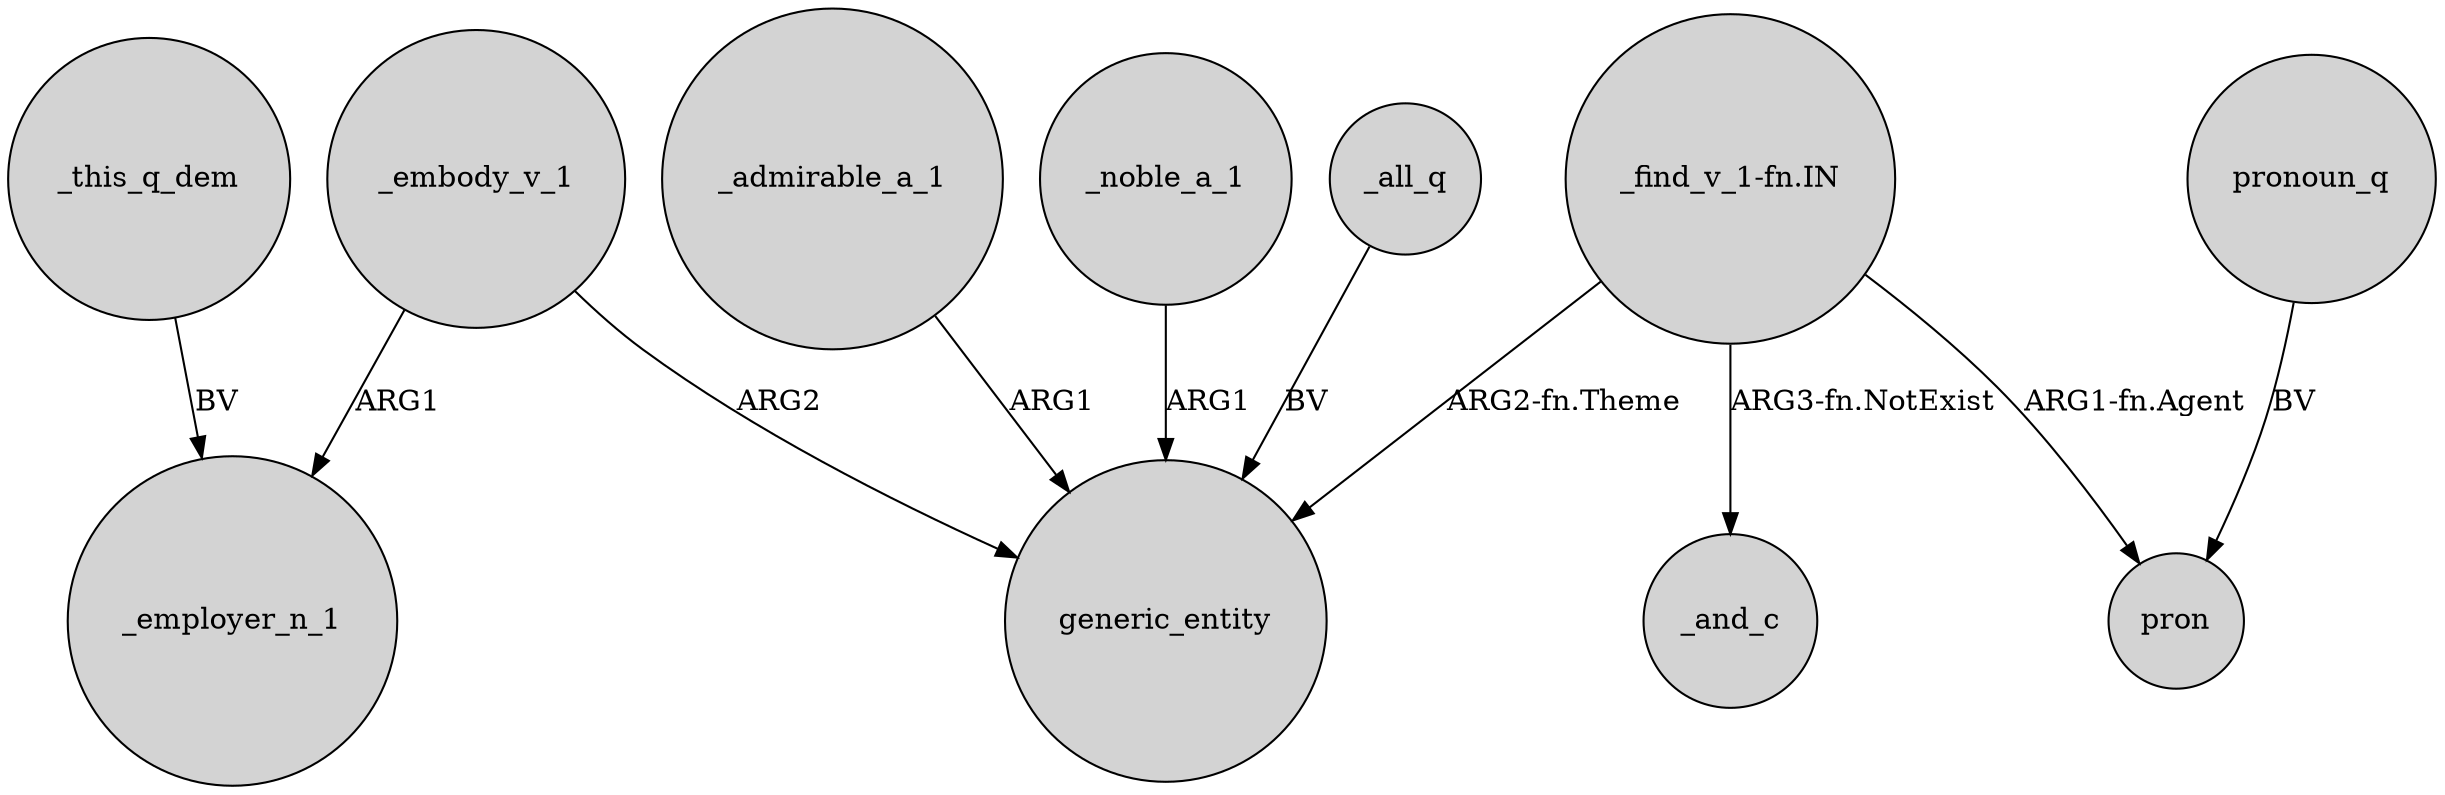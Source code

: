digraph {
	node [shape=circle style=filled]
	_this_q_dem -> _employer_n_1 [label=BV]
	"_find_v_1-fn.IN" -> _and_c [label="ARG3-fn.NotExist"]
	_embody_v_1 -> generic_entity [label=ARG2]
	"_find_v_1-fn.IN" -> pron [label="ARG1-fn.Agent"]
	_embody_v_1 -> _employer_n_1 [label=ARG1]
	"_find_v_1-fn.IN" -> generic_entity [label="ARG2-fn.Theme"]
	_admirable_a_1 -> generic_entity [label=ARG1]
	_noble_a_1 -> generic_entity [label=ARG1]
	_all_q -> generic_entity [label=BV]
	pronoun_q -> pron [label=BV]
}
